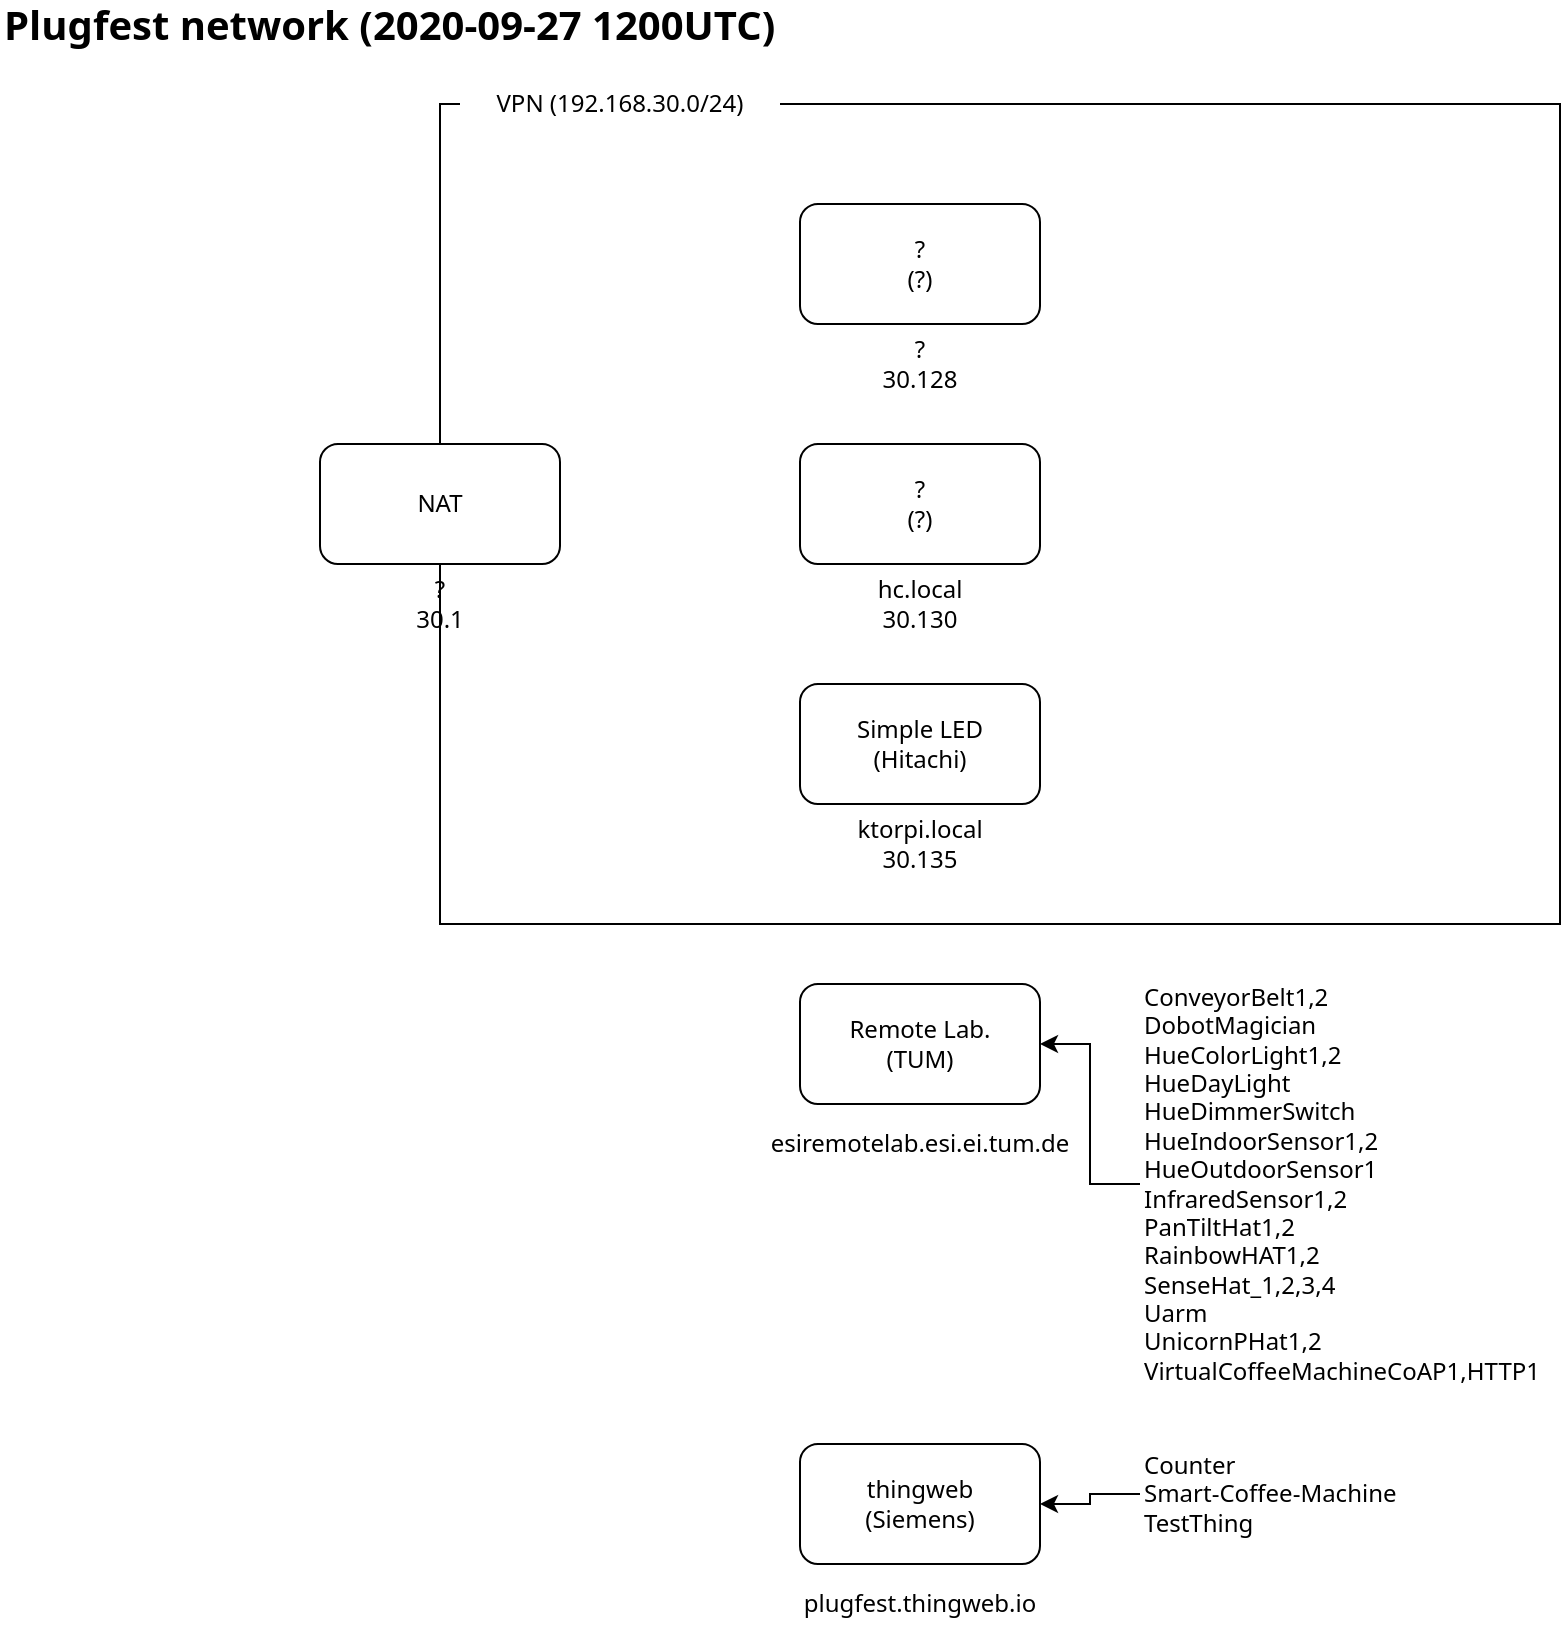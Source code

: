 <mxfile version="13.7.5" type="github"><diagram id="u5zMc34dIf03BYUIIh_0" name="Page-1"><mxGraphModel dx="937" dy="1040" grid="1" gridSize="10" guides="1" tooltips="1" connect="1" arrows="1" fold="1" page="1" pageScale="1" pageWidth="850" pageHeight="1100" math="0" shadow="0"><root><mxCell id="0"/><mxCell id="1" parent="0"/><mxCell id="Yr2aDynTFDVX90KfaygX-19" value="" style="rounded=0;whiteSpace=wrap;html=1;align=center;fontFamily=Noto Sans;fontSource=https%3A%2F%2Ffonts.googleapis.com%2Fcss%3Ffamily%3DNoto%2BSans;" vertex="1" parent="1"><mxGeometry x="230" y="60" width="560" height="410" as="geometry"/></mxCell><mxCell id="Yr2aDynTFDVX90KfaygX-9" value="" style="group;fontFamily=Noto Sans;fontSource=https%3A%2F%2Ffonts.googleapis.com%2Fcss%3Ffamily%3DNoto%2BSans;" vertex="1" connectable="0" parent="1"><mxGeometry x="410" y="350" width="120" height="90" as="geometry"/></mxCell><mxCell id="Yr2aDynTFDVX90KfaygX-3" value="Simple LED&lt;br&gt;(Hitachi)" style="rounded=1;whiteSpace=wrap;html=1;fontFamily=Noto Sans;fontSource=https%3A%2F%2Ffonts.googleapis.com%2Fcss%3Ffamily%3DNoto%2BSans;" vertex="1" parent="Yr2aDynTFDVX90KfaygX-9"><mxGeometry width="120" height="60" as="geometry"/></mxCell><mxCell id="Yr2aDynTFDVX90KfaygX-4" value="ktorpi.local&lt;br&gt;30.135" style="text;html=1;strokeColor=none;fillColor=none;align=center;verticalAlign=middle;whiteSpace=wrap;rounded=0;fontFamily=Noto Sans;fontSource=https%3A%2F%2Ffonts.googleapis.com%2Fcss%3Ffamily%3DNoto%2BSans;" vertex="1" parent="Yr2aDynTFDVX90KfaygX-9"><mxGeometry x="40" y="70" width="40" height="20" as="geometry"/></mxCell><mxCell id="Yr2aDynTFDVX90KfaygX-10" value="" style="group;fontFamily=Noto Sans;fontSource=https%3A%2F%2Ffonts.googleapis.com%2Fcss%3Ffamily%3DNoto%2BSans;" vertex="1" connectable="0" parent="1"><mxGeometry x="410" y="230" width="120" height="90" as="geometry"/></mxCell><mxCell id="Yr2aDynTFDVX90KfaygX-7" value="?&lt;br&gt;(?)" style="rounded=1;whiteSpace=wrap;html=1;fontFamily=Noto Sans;fontSource=https%3A%2F%2Ffonts.googleapis.com%2Fcss%3Ffamily%3DNoto%2BSans;" vertex="1" parent="Yr2aDynTFDVX90KfaygX-10"><mxGeometry width="120" height="60" as="geometry"/></mxCell><mxCell id="Yr2aDynTFDVX90KfaygX-8" value="hc.local&lt;br&gt;30.130" style="text;html=1;strokeColor=none;fillColor=none;align=center;verticalAlign=middle;whiteSpace=wrap;rounded=0;fontFamily=Noto Sans;fontSource=https%3A%2F%2Ffonts.googleapis.com%2Fcss%3Ffamily%3DNoto%2BSans;" vertex="1" parent="Yr2aDynTFDVX90KfaygX-10"><mxGeometry x="40" y="70" width="40" height="20" as="geometry"/></mxCell><mxCell id="Yr2aDynTFDVX90KfaygX-11" value="" style="group;fontFamily=Noto Sans;fontSource=https%3A%2F%2Ffonts.googleapis.com%2Fcss%3Ffamily%3DNoto%2BSans;" vertex="1" connectable="0" parent="1"><mxGeometry x="410" y="110" width="120" height="90" as="geometry"/></mxCell><mxCell id="Yr2aDynTFDVX90KfaygX-5" value="?&lt;br&gt;(?)" style="rounded=1;whiteSpace=wrap;html=1;fontFamily=Noto Sans;fontSource=https%3A%2F%2Ffonts.googleapis.com%2Fcss%3Ffamily%3DNoto%2BSans;" vertex="1" parent="Yr2aDynTFDVX90KfaygX-11"><mxGeometry width="120" height="60" as="geometry"/></mxCell><mxCell id="Yr2aDynTFDVX90KfaygX-6" value="?&lt;br&gt;30.128" style="text;html=1;strokeColor=none;fillColor=none;align=center;verticalAlign=middle;whiteSpace=wrap;rounded=0;fontFamily=Noto Sans;fontSource=https%3A%2F%2Ffonts.googleapis.com%2Fcss%3Ffamily%3DNoto%2BSans;" vertex="1" parent="Yr2aDynTFDVX90KfaygX-11"><mxGeometry x="40" y="70" width="40" height="20" as="geometry"/></mxCell><mxCell id="Yr2aDynTFDVX90KfaygX-16" value="" style="group;fontFamily=Noto Sans;fontSource=https%3A%2F%2Ffonts.googleapis.com%2Fcss%3Ffamily%3DNoto%2BSans;" vertex="1" connectable="0" parent="1"><mxGeometry x="170" y="230" width="120" height="90" as="geometry"/></mxCell><mxCell id="Yr2aDynTFDVX90KfaygX-17" value="NAT" style="rounded=1;whiteSpace=wrap;html=1;fontFamily=Noto Sans;fontSource=https%3A%2F%2Ffonts.googleapis.com%2Fcss%3Ffamily%3DNoto%2BSans;" vertex="1" parent="Yr2aDynTFDVX90KfaygX-16"><mxGeometry width="120" height="60" as="geometry"/></mxCell><mxCell id="Yr2aDynTFDVX90KfaygX-18" value="?&lt;br&gt;30.1" style="text;html=1;strokeColor=none;fillColor=none;align=center;verticalAlign=middle;whiteSpace=wrap;rounded=0;fontFamily=Noto Sans;fontSource=https%3A%2F%2Ffonts.googleapis.com%2Fcss%3Ffamily%3DNoto%2BSans;" vertex="1" parent="Yr2aDynTFDVX90KfaygX-16"><mxGeometry x="40" y="70" width="40" height="20" as="geometry"/></mxCell><mxCell id="Yr2aDynTFDVX90KfaygX-20" value="VPN (192.168.30.0/24)" style="text;html=1;align=center;verticalAlign=middle;whiteSpace=wrap;rounded=0;fillColor=#FFFFFF;fontFamily=Noto Sans;fontSource=https%3A%2F%2Ffonts.googleapis.com%2Fcss%3Ffamily%3DNoto%2BSans;" vertex="1" parent="1"><mxGeometry x="240" y="50" width="160" height="20" as="geometry"/></mxCell><mxCell id="Yr2aDynTFDVX90KfaygX-21" value="" style="group;fontFamily=Noto Sans;fontSource=https%3A%2F%2Ffonts.googleapis.com%2Fcss%3Ffamily%3DNoto%2BSans;" vertex="1" connectable="0" parent="1"><mxGeometry x="410" y="500" width="120" height="90" as="geometry"/></mxCell><mxCell id="Yr2aDynTFDVX90KfaygX-22" value="Remote Lab.&lt;br&gt;(TUM)" style="rounded=1;whiteSpace=wrap;html=1;fontFamily=Noto Sans;fontSource=https%3A%2F%2Ffonts.googleapis.com%2Fcss%3Ffamily%3DNoto%2BSans;" vertex="1" parent="Yr2aDynTFDVX90KfaygX-21"><mxGeometry width="120" height="60" as="geometry"/></mxCell><mxCell id="Yr2aDynTFDVX90KfaygX-23" value="esiremotelab.esi.ei.tum.de" style="text;html=1;strokeColor=none;fillColor=none;align=center;verticalAlign=middle;whiteSpace=wrap;rounded=0;fontFamily=Noto Sans;fontSource=https%3A%2F%2Ffonts.googleapis.com%2Fcss%3Ffamily%3DNoto%2BSans;" vertex="1" parent="Yr2aDynTFDVX90KfaygX-21"><mxGeometry x="40" y="70" width="40" height="20" as="geometry"/></mxCell><mxCell id="Yr2aDynTFDVX90KfaygX-30" style="edgeStyle=orthogonalEdgeStyle;rounded=0;orthogonalLoop=1;jettySize=auto;html=1;exitX=0;exitY=0.5;exitDx=0;exitDy=0;entryX=1;entryY=0.5;entryDx=0;entryDy=0;fontFamily=Noto Sans;fontSource=https%3A%2F%2Ffonts.googleapis.com%2Fcss%3Ffamily%3DNoto%2BSans;" edge="1" parent="1" source="Yr2aDynTFDVX90KfaygX-24" target="Yr2aDynTFDVX90KfaygX-22"><mxGeometry relative="1" as="geometry"/></mxCell><mxCell id="Yr2aDynTFDVX90KfaygX-24" value="ConveyorBelt1,2&lt;br&gt;DobotMagician&lt;br&gt;HueColorLight1,2&lt;br&gt;HueDayLight&lt;br&gt;HueDimmerSwitch&lt;br&gt;HueIndoorSensor1,2&lt;br&gt;HueOutdoorSensor1&lt;br&gt;InfraredSensor1,2&lt;br&gt;PanTiltHat1,2&lt;br&gt;RainbowHAT1,2&lt;br&gt;SenseHat_1,2,3,4&lt;br&gt;Uarm&lt;br&gt;UnicornPHat1,2&lt;br&gt;VirtualCoffeeMachineCoAP1,HTTP1&lt;br&gt;" style="text;html=1;strokeColor=none;fillColor=none;align=left;verticalAlign=middle;whiteSpace=wrap;rounded=0;fontFamily=Noto Sans;fontSource=https%3A%2F%2Ffonts.googleapis.com%2Fcss%3Ffamily%3DNoto%2BSans;" vertex="1" parent="1"><mxGeometry x="580" y="500" width="200" height="200" as="geometry"/></mxCell><mxCell id="Yr2aDynTFDVX90KfaygX-25" value="" style="group;fontFamily=Noto Sans;fontSource=https%3A%2F%2Ffonts.googleapis.com%2Fcss%3Ffamily%3DNoto%2BSans;" vertex="1" connectable="0" parent="1"><mxGeometry x="410" y="730" width="120" height="90" as="geometry"/></mxCell><mxCell id="Yr2aDynTFDVX90KfaygX-26" value="thingweb&lt;br&gt;(Siemens)" style="rounded=1;whiteSpace=wrap;html=1;fontFamily=Noto Sans;fontSource=https%3A%2F%2Ffonts.googleapis.com%2Fcss%3Ffamily%3DNoto%2BSans;" vertex="1" parent="Yr2aDynTFDVX90KfaygX-25"><mxGeometry width="120" height="60" as="geometry"/></mxCell><mxCell id="Yr2aDynTFDVX90KfaygX-27" value="plugfest.thingweb.io" style="text;html=1;strokeColor=none;fillColor=none;align=center;verticalAlign=middle;whiteSpace=wrap;rounded=0;fontFamily=Noto Sans;fontSource=https%3A%2F%2Ffonts.googleapis.com%2Fcss%3Ffamily%3DNoto%2BSans;" vertex="1" parent="Yr2aDynTFDVX90KfaygX-25"><mxGeometry x="40" y="70" width="40" height="20" as="geometry"/></mxCell><mxCell id="Yr2aDynTFDVX90KfaygX-33" style="edgeStyle=orthogonalEdgeStyle;rounded=0;orthogonalLoop=1;jettySize=auto;html=1;exitX=0;exitY=0.5;exitDx=0;exitDy=0;entryX=1;entryY=0.5;entryDx=0;entryDy=0;fontFamily=Noto Sans;fontSource=https%3A%2F%2Ffonts.googleapis.com%2Fcss%3Ffamily%3DNoto%2BSans;" edge="1" parent="1" source="Yr2aDynTFDVX90KfaygX-28" target="Yr2aDynTFDVX90KfaygX-26"><mxGeometry relative="1" as="geometry"/></mxCell><mxCell id="Yr2aDynTFDVX90KfaygX-28" value="Counter&lt;br&gt;Smart-Coffee-Machine&lt;br&gt;TestThing" style="text;html=1;strokeColor=none;fillColor=none;align=left;verticalAlign=middle;whiteSpace=wrap;rounded=0;fontFamily=Noto Sans;fontSource=https%3A%2F%2Ffonts.googleapis.com%2Fcss%3Ffamily%3DNoto%2BSans;" vertex="1" parent="1"><mxGeometry x="580" y="730" width="210" height="50" as="geometry"/></mxCell><mxCell id="Yr2aDynTFDVX90KfaygX-35" value="Plugfest network (2020-09-27 1200UTC)" style="text;html=1;strokeColor=none;fillColor=none;align=left;verticalAlign=middle;whiteSpace=wrap;rounded=0;fontFamily=Noto Sans;fontSource=https%3A%2F%2Ffonts.googleapis.com%2Fcss%3Ffamily%3DNoto%2BSans;fontStyle=1;fontSize=20;" vertex="1" parent="1"><mxGeometry x="10" y="10" width="450" height="20" as="geometry"/></mxCell></root></mxGraphModel></diagram></mxfile>